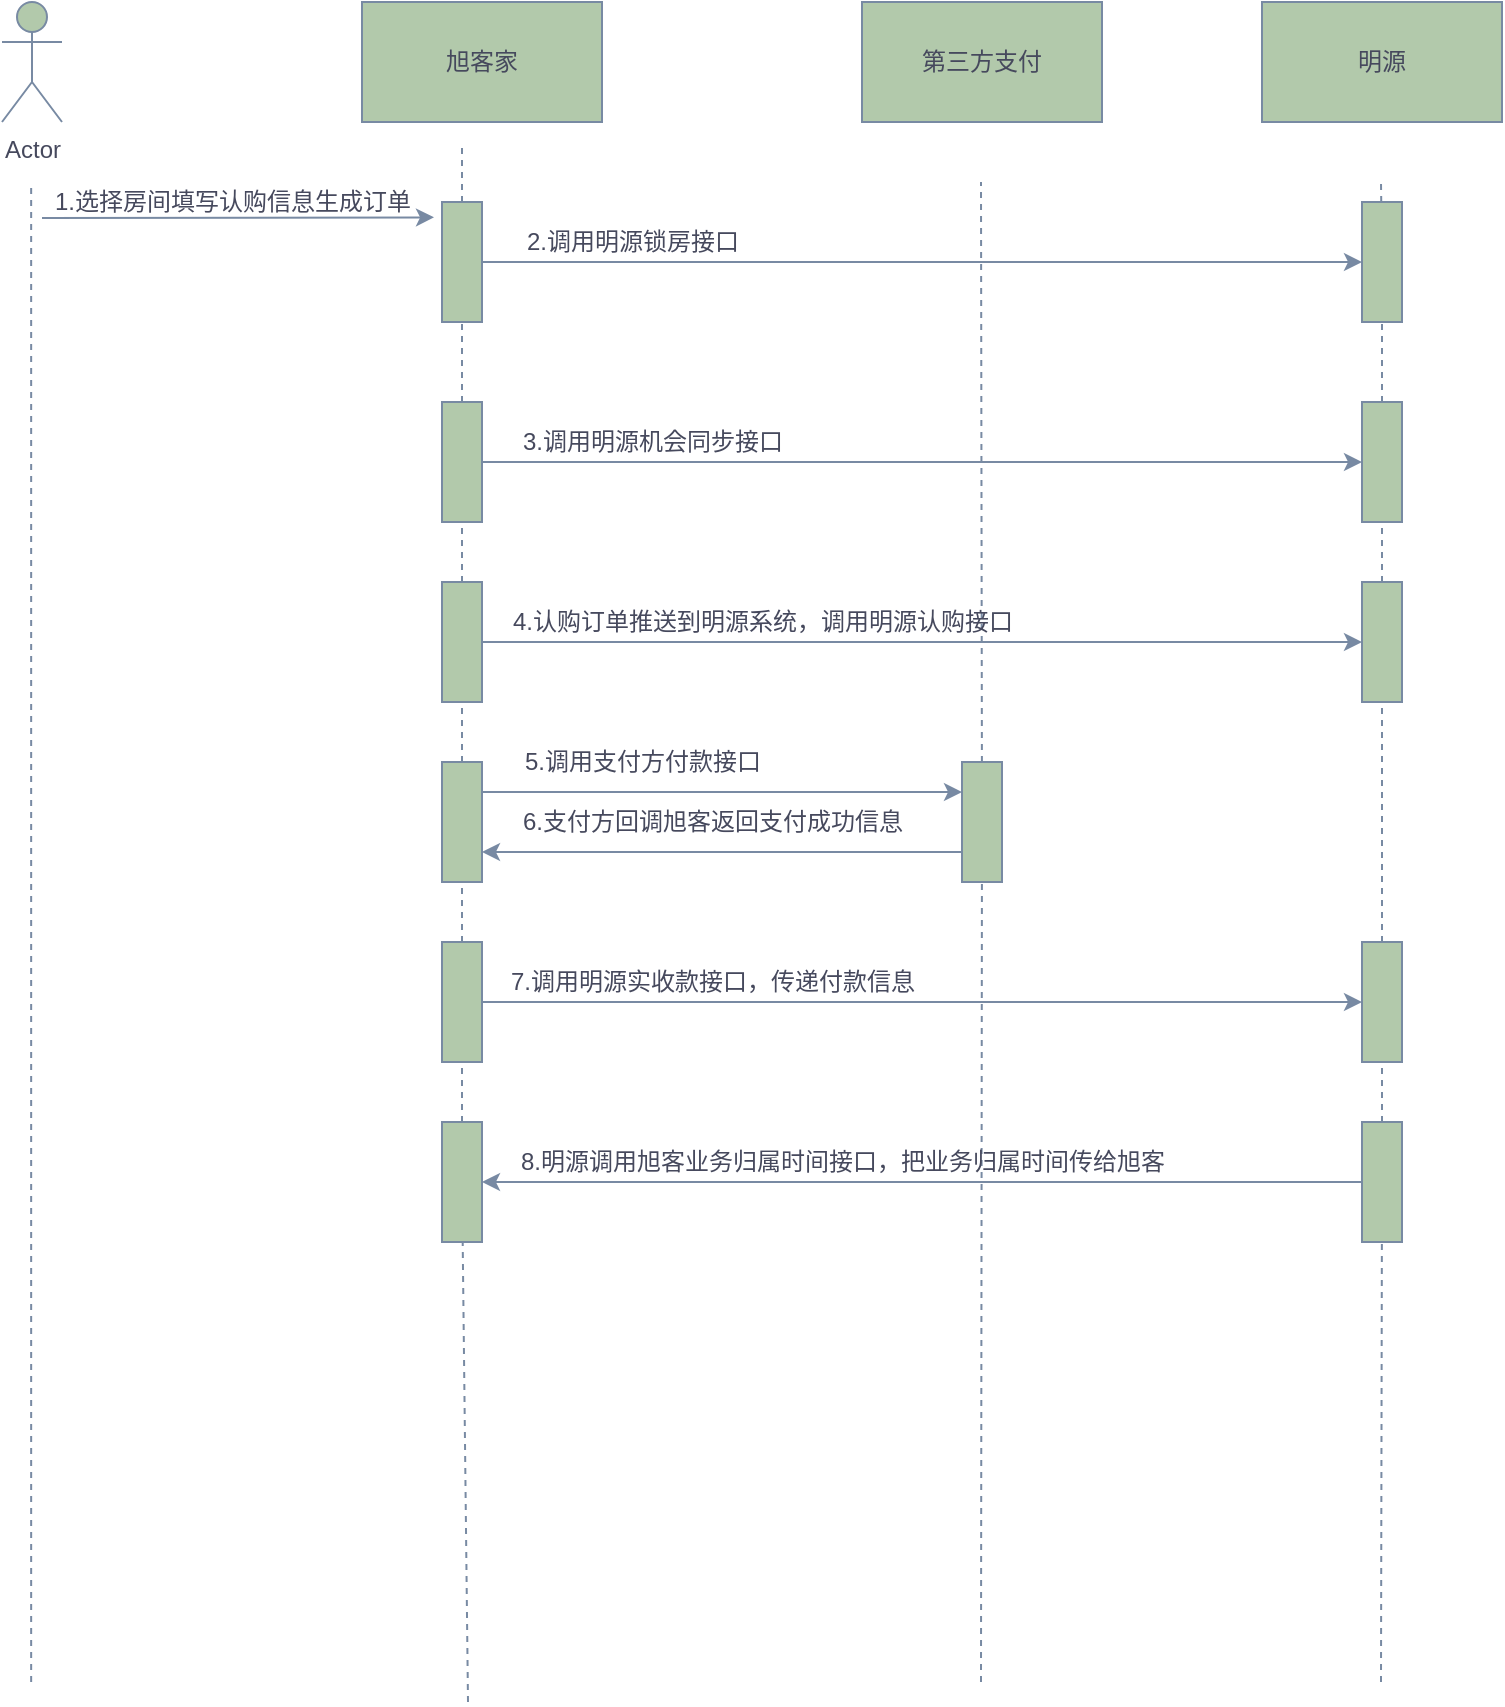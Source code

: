 <mxfile version="14.1.8" type="github">
  <diagram id="DJZTJg8167f6ACNMk_-o" name="Page-1">
    <mxGraphModel dx="1502" dy="1016" grid="1" gridSize="10" guides="1" tooltips="1" connect="1" arrows="1" fold="1" page="1" pageScale="1" pageWidth="827" pageHeight="1169" math="0" shadow="0">
      <root>
        <mxCell id="0" />
        <mxCell id="1" parent="0" />
        <mxCell id="gUNRV8-Y0UdjDV8tnXYS-2" value="旭客家" style="rounded=0;whiteSpace=wrap;html=1;fillColor=#B2C9AB;strokeColor=#788AA3;fontColor=#46495D;" parent="1" vertex="1">
          <mxGeometry x="230" y="70" width="120" height="60" as="geometry" />
        </mxCell>
        <mxCell id="gUNRV8-Y0UdjDV8tnXYS-8" value="第三方支付" style="rounded=0;whiteSpace=wrap;html=1;fillColor=#B2C9AB;strokeColor=#788AA3;fontColor=#46495D;" parent="1" vertex="1">
          <mxGeometry x="480" y="70" width="120" height="60" as="geometry" />
        </mxCell>
        <mxCell id="gUNRV8-Y0UdjDV8tnXYS-9" value="明源" style="rounded=0;whiteSpace=wrap;html=1;fillColor=#B2C9AB;strokeColor=#788AA3;fontColor=#46495D;" parent="1" vertex="1">
          <mxGeometry x="680" y="70" width="120" height="60" as="geometry" />
        </mxCell>
        <mxCell id="gUNRV8-Y0UdjDV8tnXYS-12" value="Actor" style="shape=umlActor;verticalLabelPosition=bottom;verticalAlign=top;html=1;outlineConnect=0;fillColor=#B2C9AB;strokeColor=#788AA3;fontColor=#46495D;" parent="1" vertex="1">
          <mxGeometry x="50" y="70" width="30" height="60" as="geometry" />
        </mxCell>
        <mxCell id="gUNRV8-Y0UdjDV8tnXYS-13" value="" style="endArrow=none;dashed=1;html=1;strokeColor=#788AA3;fontColor=#46495D;" parent="1" edge="1">
          <mxGeometry width="50" height="50" relative="1" as="geometry">
            <mxPoint x="64.58" y="910" as="sourcePoint" />
            <mxPoint x="64.58" y="160" as="targetPoint" />
          </mxGeometry>
        </mxCell>
        <mxCell id="gUNRV8-Y0UdjDV8tnXYS-14" value="" style="endArrow=none;dashed=1;html=1;strokeColor=#788AA3;fontColor=#46495D;" parent="1" source="gUNRV8-Y0UdjDV8tnXYS-18" edge="1">
          <mxGeometry width="50" height="50" relative="1" as="geometry">
            <mxPoint x="329.5" y="910" as="sourcePoint" />
            <mxPoint x="280" y="140" as="targetPoint" />
          </mxGeometry>
        </mxCell>
        <mxCell id="gUNRV8-Y0UdjDV8tnXYS-15" value="" style="endArrow=none;dashed=1;html=1;strokeColor=#788AA3;fontColor=#46495D;" parent="1" source="gUNRV8-Y0UdjDV8tnXYS-43" edge="1">
          <mxGeometry width="50" height="50" relative="1" as="geometry">
            <mxPoint x="539.5" y="910" as="sourcePoint" />
            <mxPoint x="539.5" y="160" as="targetPoint" />
          </mxGeometry>
        </mxCell>
        <mxCell id="gUNRV8-Y0UdjDV8tnXYS-16" value="" style="endArrow=none;dashed=1;html=1;strokeColor=#788AA3;fontColor=#46495D;" parent="1" source="gUNRV8-Y0UdjDV8tnXYS-33" edge="1">
          <mxGeometry width="50" height="50" relative="1" as="geometry">
            <mxPoint x="739.5" y="910" as="sourcePoint" />
            <mxPoint x="739.5" y="160" as="targetPoint" />
          </mxGeometry>
        </mxCell>
        <mxCell id="gUNRV8-Y0UdjDV8tnXYS-17" value="" style="endArrow=classic;html=1;strokeColor=#788AA3;fontColor=#46495D;entryX=-0.2;entryY=0.128;entryDx=0;entryDy=0;entryPerimeter=0;" parent="1" target="gUNRV8-Y0UdjDV8tnXYS-18" edge="1">
          <mxGeometry width="50" height="50" relative="1" as="geometry">
            <mxPoint x="70" y="178" as="sourcePoint" />
            <mxPoint x="320" y="200" as="targetPoint" />
          </mxGeometry>
        </mxCell>
        <mxCell id="gUNRV8-Y0UdjDV8tnXYS-18" value="" style="rounded=0;whiteSpace=wrap;html=1;fillColor=#B2C9AB;strokeColor=#788AA3;fontColor=#46495D;" parent="1" vertex="1">
          <mxGeometry x="270" y="170" width="20" height="60" as="geometry" />
        </mxCell>
        <mxCell id="gUNRV8-Y0UdjDV8tnXYS-19" value="" style="endArrow=none;dashed=1;html=1;strokeColor=#788AA3;fontColor=#46495D;" parent="1" source="gUNRV8-Y0UdjDV8tnXYS-72" target="gUNRV8-Y0UdjDV8tnXYS-18" edge="1">
          <mxGeometry width="50" height="50" relative="1" as="geometry">
            <mxPoint x="329.5" y="910" as="sourcePoint" />
            <mxPoint x="329.5" y="160" as="targetPoint" />
          </mxGeometry>
        </mxCell>
        <mxCell id="gUNRV8-Y0UdjDV8tnXYS-20" value="1.选择房间填写认购信息生成订单" style="text;html=1;align=center;verticalAlign=middle;resizable=0;points=[];autosize=1;fontColor=#46495D;" parent="1" vertex="1">
          <mxGeometry x="70" y="160" width="190" height="20" as="geometry" />
        </mxCell>
        <mxCell id="gUNRV8-Y0UdjDV8tnXYS-21" value="" style="endArrow=classic;html=1;exitX=1;exitY=0.5;exitDx=0;exitDy=0;strokeColor=#788AA3;fontColor=#46495D;entryX=0;entryY=0.5;entryDx=0;entryDy=0;" parent="1" source="gUNRV8-Y0UdjDV8tnXYS-29" target="gUNRV8-Y0UdjDV8tnXYS-22" edge="1">
          <mxGeometry width="50" height="50" relative="1" as="geometry">
            <mxPoint x="430" y="450" as="sourcePoint" />
            <mxPoint x="729" y="315" as="targetPoint" />
          </mxGeometry>
        </mxCell>
        <mxCell id="gUNRV8-Y0UdjDV8tnXYS-22" value="" style="rounded=0;whiteSpace=wrap;html=1;fillColor=#B2C9AB;strokeColor=#788AA3;fontColor=#46495D;" parent="1" vertex="1">
          <mxGeometry x="730" y="360" width="20" height="60" as="geometry" />
        </mxCell>
        <mxCell id="gUNRV8-Y0UdjDV8tnXYS-23" value="" style="endArrow=none;dashed=1;html=1;strokeColor=#788AA3;fontColor=#46495D;" parent="1" source="gUNRV8-Y0UdjDV8tnXYS-58" target="gUNRV8-Y0UdjDV8tnXYS-22" edge="1">
          <mxGeometry width="50" height="50" relative="1" as="geometry">
            <mxPoint x="739.5" y="1010" as="sourcePoint" />
            <mxPoint x="739.5" y="260" as="targetPoint" />
          </mxGeometry>
        </mxCell>
        <mxCell id="gUNRV8-Y0UdjDV8tnXYS-24" value="4.认购订单推送到明源系统，调用明源认购接口" style="text;html=1;align=center;verticalAlign=middle;resizable=0;points=[];autosize=1;fontColor=#46495D;" parent="1" vertex="1">
          <mxGeometry x="295" y="370" width="270" height="20" as="geometry" />
        </mxCell>
        <mxCell id="gUNRV8-Y0UdjDV8tnXYS-29" value="" style="rounded=0;whiteSpace=wrap;html=1;fillColor=#B2C9AB;strokeColor=#788AA3;fontColor=#46495D;" parent="1" vertex="1">
          <mxGeometry x="270" y="360" width="20" height="60" as="geometry" />
        </mxCell>
        <mxCell id="gUNRV8-Y0UdjDV8tnXYS-31" value="" style="endArrow=none;dashed=1;html=1;strokeColor=#788AA3;fontColor=#46495D;" parent="1" source="gUNRV8-Y0UdjDV8tnXYS-41" target="gUNRV8-Y0UdjDV8tnXYS-29" edge="1">
          <mxGeometry width="50" height="50" relative="1" as="geometry">
            <mxPoint x="329.5" y="1010" as="sourcePoint" />
            <mxPoint x="329.979" y="330" as="targetPoint" />
          </mxGeometry>
        </mxCell>
        <mxCell id="gUNRV8-Y0UdjDV8tnXYS-33" value="" style="rounded=0;whiteSpace=wrap;html=1;fillColor=#B2C9AB;strokeColor=#788AA3;fontColor=#46495D;" parent="1" vertex="1">
          <mxGeometry x="730" y="170" width="20" height="60" as="geometry" />
        </mxCell>
        <mxCell id="gUNRV8-Y0UdjDV8tnXYS-34" value="" style="endArrow=none;dashed=1;html=1;strokeColor=#788AA3;fontColor=#46495D;" parent="1" source="gUNRV8-Y0UdjDV8tnXYS-77" target="gUNRV8-Y0UdjDV8tnXYS-33" edge="1">
          <mxGeometry width="50" height="50" relative="1" as="geometry">
            <mxPoint x="739.885" y="260" as="sourcePoint" />
            <mxPoint x="739.5" y="160" as="targetPoint" />
          </mxGeometry>
        </mxCell>
        <mxCell id="gUNRV8-Y0UdjDV8tnXYS-35" value="" style="endArrow=classic;html=1;strokeColor=#788AA3;fillColor=#B2C9AB;fontColor=#46495D;exitX=1;exitY=0.5;exitDx=0;exitDy=0;entryX=0;entryY=0.5;entryDx=0;entryDy=0;" parent="1" source="gUNRV8-Y0UdjDV8tnXYS-18" target="gUNRV8-Y0UdjDV8tnXYS-33" edge="1">
          <mxGeometry width="50" height="50" relative="1" as="geometry">
            <mxPoint x="390" y="540" as="sourcePoint" />
            <mxPoint x="440" y="490" as="targetPoint" />
          </mxGeometry>
        </mxCell>
        <mxCell id="gUNRV8-Y0UdjDV8tnXYS-36" value="2.调用明源锁房接口" style="text;html=1;align=center;verticalAlign=middle;resizable=0;points=[];autosize=1;fontColor=#46495D;" parent="1" vertex="1">
          <mxGeometry x="305" y="180" width="120" height="20" as="geometry" />
        </mxCell>
        <mxCell id="gUNRV8-Y0UdjDV8tnXYS-41" value="" style="rounded=0;whiteSpace=wrap;html=1;fillColor=#B2C9AB;strokeColor=#788AA3;fontColor=#46495D;" parent="1" vertex="1">
          <mxGeometry x="270" y="450" width="20" height="60" as="geometry" />
        </mxCell>
        <mxCell id="gUNRV8-Y0UdjDV8tnXYS-42" value="" style="endArrow=none;dashed=1;html=1;strokeColor=#788AA3;fontColor=#46495D;" parent="1" source="gUNRV8-Y0UdjDV8tnXYS-55" target="gUNRV8-Y0UdjDV8tnXYS-41" edge="1">
          <mxGeometry width="50" height="50" relative="1" as="geometry">
            <mxPoint x="283" y="1020" as="sourcePoint" />
            <mxPoint x="329.976" y="420" as="targetPoint" />
          </mxGeometry>
        </mxCell>
        <mxCell id="gUNRV8-Y0UdjDV8tnXYS-43" value="" style="rounded=0;whiteSpace=wrap;html=1;fillColor=#B2C9AB;strokeColor=#788AA3;fontColor=#46495D;" parent="1" vertex="1">
          <mxGeometry x="530" y="450" width="20" height="60" as="geometry" />
        </mxCell>
        <mxCell id="gUNRV8-Y0UdjDV8tnXYS-44" value="" style="endArrow=none;dashed=1;html=1;strokeColor=#788AA3;fontColor=#46495D;" parent="1" target="gUNRV8-Y0UdjDV8tnXYS-43" edge="1">
          <mxGeometry width="50" height="50" relative="1" as="geometry">
            <mxPoint x="539.5" y="910" as="sourcePoint" />
            <mxPoint x="539.5" y="160" as="targetPoint" />
          </mxGeometry>
        </mxCell>
        <mxCell id="gUNRV8-Y0UdjDV8tnXYS-45" value="" style="endArrow=classic;html=1;strokeColor=#788AA3;fillColor=#B2C9AB;fontColor=#46495D;exitX=1;exitY=0.25;exitDx=0;exitDy=0;entryX=0;entryY=0.25;entryDx=0;entryDy=0;" parent="1" source="gUNRV8-Y0UdjDV8tnXYS-41" target="gUNRV8-Y0UdjDV8tnXYS-43" edge="1">
          <mxGeometry width="50" height="50" relative="1" as="geometry">
            <mxPoint x="390" y="740" as="sourcePoint" />
            <mxPoint x="440" y="690" as="targetPoint" />
          </mxGeometry>
        </mxCell>
        <mxCell id="gUNRV8-Y0UdjDV8tnXYS-46" value="5.调用支付方付款接口" style="text;html=1;align=center;verticalAlign=middle;resizable=0;points=[];autosize=1;fontColor=#46495D;" parent="1" vertex="1">
          <mxGeometry x="305" y="440" width="130" height="20" as="geometry" />
        </mxCell>
        <mxCell id="gUNRV8-Y0UdjDV8tnXYS-48" value="" style="endArrow=classic;html=1;strokeColor=#788AA3;fillColor=#B2C9AB;fontColor=#46495D;entryX=1;entryY=0.75;entryDx=0;entryDy=0;exitX=0;exitY=0.75;exitDx=0;exitDy=0;" parent="1" source="gUNRV8-Y0UdjDV8tnXYS-43" target="gUNRV8-Y0UdjDV8tnXYS-41" edge="1">
          <mxGeometry width="50" height="50" relative="1" as="geometry">
            <mxPoint x="390" y="740" as="sourcePoint" />
            <mxPoint x="440" y="690" as="targetPoint" />
          </mxGeometry>
        </mxCell>
        <mxCell id="gUNRV8-Y0UdjDV8tnXYS-49" value="6.支付方回调旭客返回支付成功信息" style="text;html=1;align=center;verticalAlign=middle;resizable=0;points=[];autosize=1;fontColor=#46495D;" parent="1" vertex="1">
          <mxGeometry x="300" y="470" width="210" height="20" as="geometry" />
        </mxCell>
        <mxCell id="gUNRV8-Y0UdjDV8tnXYS-55" value="" style="rounded=0;whiteSpace=wrap;html=1;fillColor=#B2C9AB;strokeColor=#788AA3;fontColor=#46495D;" parent="1" vertex="1">
          <mxGeometry x="270" y="540" width="20" height="60" as="geometry" />
        </mxCell>
        <mxCell id="gUNRV8-Y0UdjDV8tnXYS-57" value="" style="endArrow=none;dashed=1;html=1;strokeColor=#788AA3;fontColor=#46495D;" parent="1" source="gUNRV8-Y0UdjDV8tnXYS-67" target="gUNRV8-Y0UdjDV8tnXYS-55" edge="1">
          <mxGeometry width="50" height="50" relative="1" as="geometry">
            <mxPoint x="283" y="1020.0" as="sourcePoint" />
            <mxPoint x="280.167" y="510" as="targetPoint" />
          </mxGeometry>
        </mxCell>
        <mxCell id="gUNRV8-Y0UdjDV8tnXYS-58" value="" style="rounded=0;whiteSpace=wrap;html=1;fillColor=#B2C9AB;strokeColor=#788AA3;fontColor=#46495D;" parent="1" vertex="1">
          <mxGeometry x="730" y="540" width="20" height="60" as="geometry" />
        </mxCell>
        <mxCell id="gUNRV8-Y0UdjDV8tnXYS-61" value="" style="endArrow=none;dashed=1;html=1;strokeColor=#788AA3;fontColor=#46495D;" parent="1" source="gUNRV8-Y0UdjDV8tnXYS-64" target="gUNRV8-Y0UdjDV8tnXYS-58" edge="1">
          <mxGeometry width="50" height="50" relative="1" as="geometry">
            <mxPoint x="739.5" y="1010.0" as="sourcePoint" />
            <mxPoint x="739.976" y="420" as="targetPoint" />
          </mxGeometry>
        </mxCell>
        <mxCell id="gUNRV8-Y0UdjDV8tnXYS-62" value="" style="endArrow=classic;html=1;strokeColor=#788AA3;fillColor=#B2C9AB;fontColor=#46495D;exitX=1;exitY=0.5;exitDx=0;exitDy=0;entryX=0;entryY=0.5;entryDx=0;entryDy=0;" parent="1" source="gUNRV8-Y0UdjDV8tnXYS-55" target="gUNRV8-Y0UdjDV8tnXYS-58" edge="1">
          <mxGeometry width="50" height="50" relative="1" as="geometry">
            <mxPoint x="410" y="540" as="sourcePoint" />
            <mxPoint x="460" y="490" as="targetPoint" />
          </mxGeometry>
        </mxCell>
        <mxCell id="gUNRV8-Y0UdjDV8tnXYS-63" value="7.调用明源实收款接口，传递付款信息" style="text;html=1;align=center;verticalAlign=middle;resizable=0;points=[];autosize=1;fontColor=#46495D;" parent="1" vertex="1">
          <mxGeometry x="295" y="550" width="220" height="20" as="geometry" />
        </mxCell>
        <mxCell id="gUNRV8-Y0UdjDV8tnXYS-64" value="" style="rounded=0;whiteSpace=wrap;html=1;fillColor=#B2C9AB;strokeColor=#788AA3;fontColor=#46495D;" parent="1" vertex="1">
          <mxGeometry x="730" y="630" width="20" height="60" as="geometry" />
        </mxCell>
        <mxCell id="gUNRV8-Y0UdjDV8tnXYS-66" value="" style="endArrow=none;dashed=1;html=1;strokeColor=#788AA3;fontColor=#46495D;" parent="1" target="gUNRV8-Y0UdjDV8tnXYS-64" edge="1">
          <mxGeometry width="50" height="50" relative="1" as="geometry">
            <mxPoint x="739.5" y="910.0" as="sourcePoint" />
            <mxPoint x="739.966" y="500" as="targetPoint" />
          </mxGeometry>
        </mxCell>
        <mxCell id="gUNRV8-Y0UdjDV8tnXYS-67" value="" style="rounded=0;whiteSpace=wrap;html=1;fillColor=#B2C9AB;strokeColor=#788AA3;fontColor=#46495D;" parent="1" vertex="1">
          <mxGeometry x="270" y="630" width="20" height="60" as="geometry" />
        </mxCell>
        <mxCell id="gUNRV8-Y0UdjDV8tnXYS-69" value="" style="endArrow=none;dashed=1;html=1;strokeColor=#788AA3;fontColor=#46495D;" parent="1" target="gUNRV8-Y0UdjDV8tnXYS-67" edge="1">
          <mxGeometry width="50" height="50" relative="1" as="geometry">
            <mxPoint x="283" y="920.0" as="sourcePoint" />
            <mxPoint x="280.2" y="500" as="targetPoint" />
          </mxGeometry>
        </mxCell>
        <mxCell id="gUNRV8-Y0UdjDV8tnXYS-70" value="" style="endArrow=classic;html=1;strokeColor=#788AA3;fillColor=#B2C9AB;fontColor=#46495D;entryX=1;entryY=0.5;entryDx=0;entryDy=0;exitX=0;exitY=0.5;exitDx=0;exitDy=0;" parent="1" source="gUNRV8-Y0UdjDV8tnXYS-64" target="gUNRV8-Y0UdjDV8tnXYS-67" edge="1">
          <mxGeometry width="50" height="50" relative="1" as="geometry">
            <mxPoint x="410" y="540" as="sourcePoint" />
            <mxPoint x="460" y="490" as="targetPoint" />
          </mxGeometry>
        </mxCell>
        <mxCell id="gUNRV8-Y0UdjDV8tnXYS-71" value="8.明源调用旭客业务归属时间接口，把业务归属时间传给旭客" style="text;html=1;align=center;verticalAlign=middle;resizable=0;points=[];autosize=1;fontColor=#46495D;" parent="1" vertex="1">
          <mxGeometry x="300" y="640" width="340" height="20" as="geometry" />
        </mxCell>
        <mxCell id="gUNRV8-Y0UdjDV8tnXYS-72" value="" style="rounded=0;whiteSpace=wrap;html=1;fillColor=#B2C9AB;strokeColor=#788AA3;fontColor=#46495D;" parent="1" vertex="1">
          <mxGeometry x="270" y="270" width="20" height="60" as="geometry" />
        </mxCell>
        <mxCell id="gUNRV8-Y0UdjDV8tnXYS-73" value="" style="endArrow=none;dashed=1;html=1;strokeColor=#788AA3;fontColor=#46495D;" parent="1" source="gUNRV8-Y0UdjDV8tnXYS-29" target="gUNRV8-Y0UdjDV8tnXYS-72" edge="1">
          <mxGeometry width="50" height="50" relative="1" as="geometry">
            <mxPoint x="280" y="340" as="sourcePoint" />
            <mxPoint x="280" y="230" as="targetPoint" />
          </mxGeometry>
        </mxCell>
        <mxCell id="gUNRV8-Y0UdjDV8tnXYS-76" value="" style="endArrow=classic;html=1;strokeColor=#788AA3;fillColor=#B2C9AB;fontColor=#46495D;entryX=0;entryY=0.5;entryDx=0;entryDy=0;exitX=1;exitY=0.5;exitDx=0;exitDy=0;" parent="1" source="gUNRV8-Y0UdjDV8tnXYS-72" target="gUNRV8-Y0UdjDV8tnXYS-77" edge="1">
          <mxGeometry width="50" height="50" relative="1" as="geometry">
            <mxPoint x="410" y="440" as="sourcePoint" />
            <mxPoint x="460" y="390" as="targetPoint" />
          </mxGeometry>
        </mxCell>
        <mxCell id="gUNRV8-Y0UdjDV8tnXYS-77" value="" style="rounded=0;whiteSpace=wrap;html=1;fillColor=#B2C9AB;strokeColor=#788AA3;fontColor=#46495D;" parent="1" vertex="1">
          <mxGeometry x="730" y="270" width="20" height="60" as="geometry" />
        </mxCell>
        <mxCell id="gUNRV8-Y0UdjDV8tnXYS-80" value="" style="endArrow=none;dashed=1;html=1;strokeColor=#788AA3;fontColor=#46495D;" parent="1" source="gUNRV8-Y0UdjDV8tnXYS-22" target="gUNRV8-Y0UdjDV8tnXYS-77" edge="1">
          <mxGeometry width="50" height="50" relative="1" as="geometry">
            <mxPoint x="740.0" y="360" as="sourcePoint" />
            <mxPoint x="740.0" y="230" as="targetPoint" />
          </mxGeometry>
        </mxCell>
        <mxCell id="gUNRV8-Y0UdjDV8tnXYS-81" value="3.调用明源机会同步接口" style="text;html=1;align=center;verticalAlign=middle;resizable=0;points=[];autosize=1;fontColor=#46495D;" parent="1" vertex="1">
          <mxGeometry x="300" y="280" width="150" height="20" as="geometry" />
        </mxCell>
      </root>
    </mxGraphModel>
  </diagram>
</mxfile>

